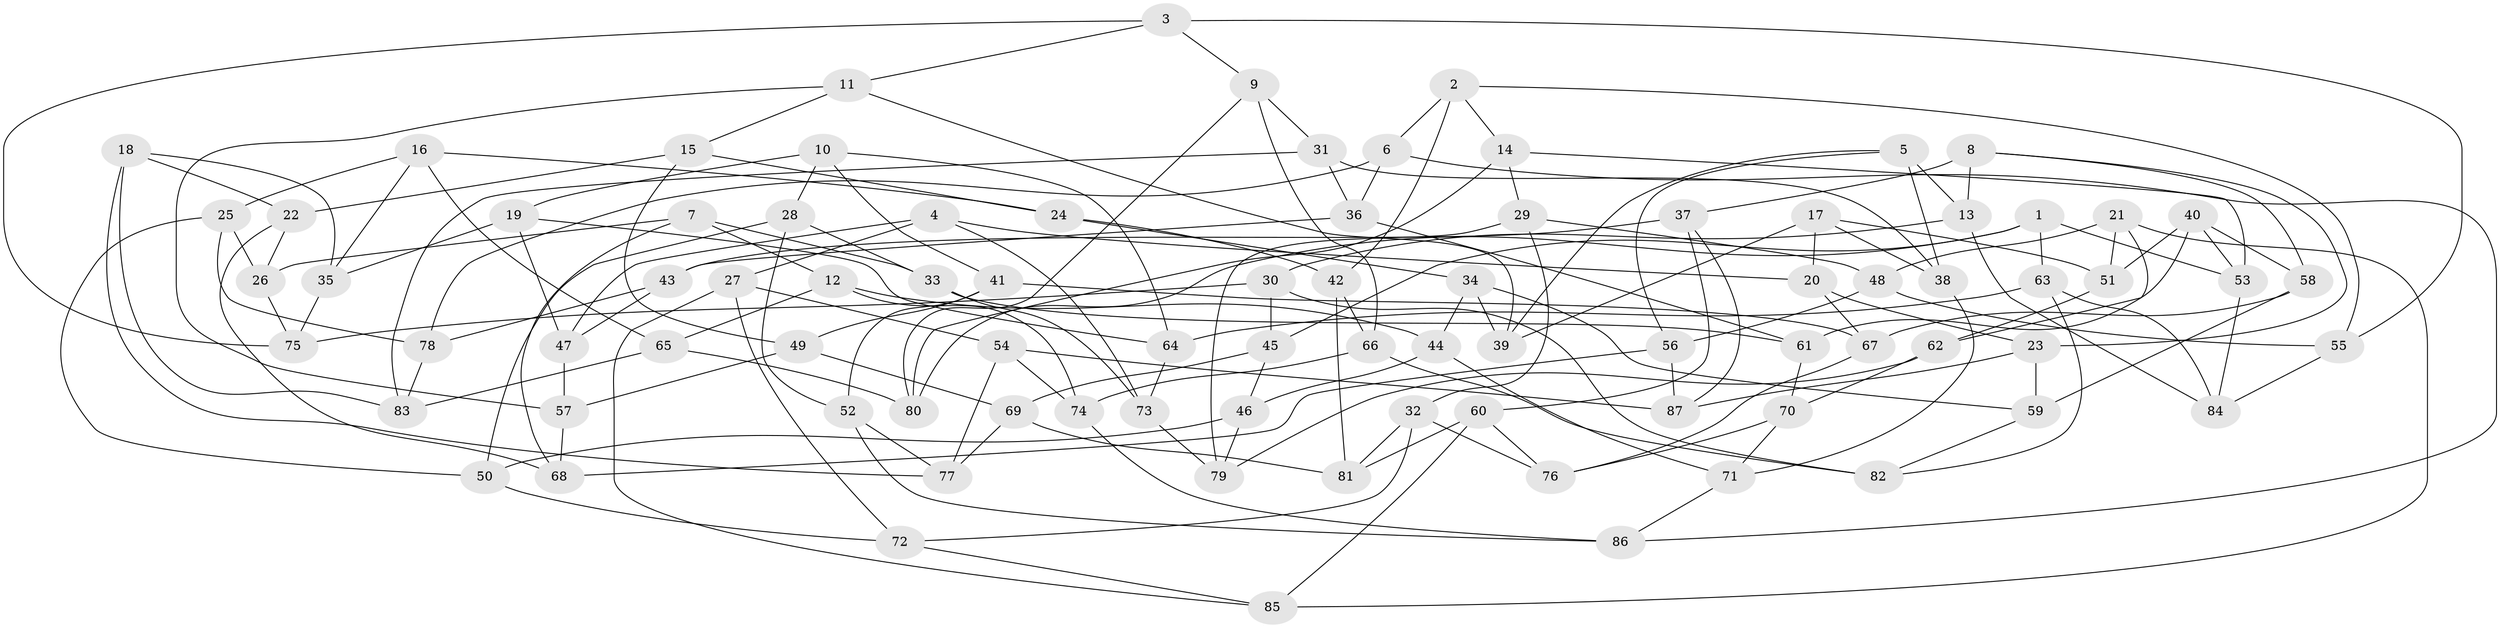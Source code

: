 // coarse degree distribution, {4: 0.6153846153846154, 3: 0.09615384615384616, 6: 0.07692307692307693, 5: 0.09615384615384616, 7: 0.019230769230769232, 8: 0.07692307692307693, 9: 0.019230769230769232}
// Generated by graph-tools (version 1.1) at 2025/03/03/04/25 22:03:11]
// undirected, 87 vertices, 174 edges
graph export_dot {
graph [start="1"]
  node [color=gray90,style=filled];
  1;
  2;
  3;
  4;
  5;
  6;
  7;
  8;
  9;
  10;
  11;
  12;
  13;
  14;
  15;
  16;
  17;
  18;
  19;
  20;
  21;
  22;
  23;
  24;
  25;
  26;
  27;
  28;
  29;
  30;
  31;
  32;
  33;
  34;
  35;
  36;
  37;
  38;
  39;
  40;
  41;
  42;
  43;
  44;
  45;
  46;
  47;
  48;
  49;
  50;
  51;
  52;
  53;
  54;
  55;
  56;
  57;
  58;
  59;
  60;
  61;
  62;
  63;
  64;
  65;
  66;
  67;
  68;
  69;
  70;
  71;
  72;
  73;
  74;
  75;
  76;
  77;
  78;
  79;
  80;
  81;
  82;
  83;
  84;
  85;
  86;
  87;
  1 -- 63;
  1 -- 45;
  1 -- 80;
  1 -- 53;
  2 -- 14;
  2 -- 42;
  2 -- 55;
  2 -- 6;
  3 -- 11;
  3 -- 55;
  3 -- 75;
  3 -- 9;
  4 -- 27;
  4 -- 20;
  4 -- 73;
  4 -- 47;
  5 -- 56;
  5 -- 39;
  5 -- 38;
  5 -- 13;
  6 -- 78;
  6 -- 36;
  6 -- 86;
  7 -- 68;
  7 -- 33;
  7 -- 12;
  7 -- 26;
  8 -- 58;
  8 -- 37;
  8 -- 13;
  8 -- 23;
  9 -- 80;
  9 -- 66;
  9 -- 31;
  10 -- 41;
  10 -- 64;
  10 -- 28;
  10 -- 19;
  11 -- 57;
  11 -- 15;
  11 -- 39;
  12 -- 65;
  12 -- 74;
  12 -- 44;
  13 -- 84;
  13 -- 30;
  14 -- 80;
  14 -- 29;
  14 -- 53;
  15 -- 49;
  15 -- 22;
  15 -- 24;
  16 -- 25;
  16 -- 35;
  16 -- 24;
  16 -- 65;
  17 -- 38;
  17 -- 51;
  17 -- 39;
  17 -- 20;
  18 -- 83;
  18 -- 22;
  18 -- 35;
  18 -- 77;
  19 -- 35;
  19 -- 47;
  19 -- 64;
  20 -- 23;
  20 -- 67;
  21 -- 85;
  21 -- 51;
  21 -- 48;
  21 -- 62;
  22 -- 68;
  22 -- 26;
  23 -- 87;
  23 -- 59;
  24 -- 34;
  24 -- 42;
  25 -- 78;
  25 -- 26;
  25 -- 50;
  26 -- 75;
  27 -- 72;
  27 -- 85;
  27 -- 54;
  28 -- 50;
  28 -- 52;
  28 -- 33;
  29 -- 48;
  29 -- 32;
  29 -- 79;
  30 -- 82;
  30 -- 75;
  30 -- 45;
  31 -- 83;
  31 -- 36;
  31 -- 38;
  32 -- 72;
  32 -- 81;
  32 -- 76;
  33 -- 61;
  33 -- 73;
  34 -- 44;
  34 -- 59;
  34 -- 39;
  35 -- 75;
  36 -- 61;
  36 -- 43;
  37 -- 43;
  37 -- 60;
  37 -- 87;
  38 -- 71;
  40 -- 58;
  40 -- 51;
  40 -- 53;
  40 -- 61;
  41 -- 52;
  41 -- 67;
  41 -- 49;
  42 -- 81;
  42 -- 66;
  43 -- 78;
  43 -- 47;
  44 -- 46;
  44 -- 71;
  45 -- 46;
  45 -- 69;
  46 -- 50;
  46 -- 79;
  47 -- 57;
  48 -- 56;
  48 -- 55;
  49 -- 57;
  49 -- 69;
  50 -- 72;
  51 -- 62;
  52 -- 86;
  52 -- 77;
  53 -- 84;
  54 -- 74;
  54 -- 77;
  54 -- 87;
  55 -- 84;
  56 -- 87;
  56 -- 68;
  57 -- 68;
  58 -- 59;
  58 -- 67;
  59 -- 82;
  60 -- 76;
  60 -- 81;
  60 -- 85;
  61 -- 70;
  62 -- 70;
  62 -- 79;
  63 -- 64;
  63 -- 82;
  63 -- 84;
  64 -- 73;
  65 -- 80;
  65 -- 83;
  66 -- 82;
  66 -- 74;
  67 -- 76;
  69 -- 81;
  69 -- 77;
  70 -- 71;
  70 -- 76;
  71 -- 86;
  72 -- 85;
  73 -- 79;
  74 -- 86;
  78 -- 83;
}
